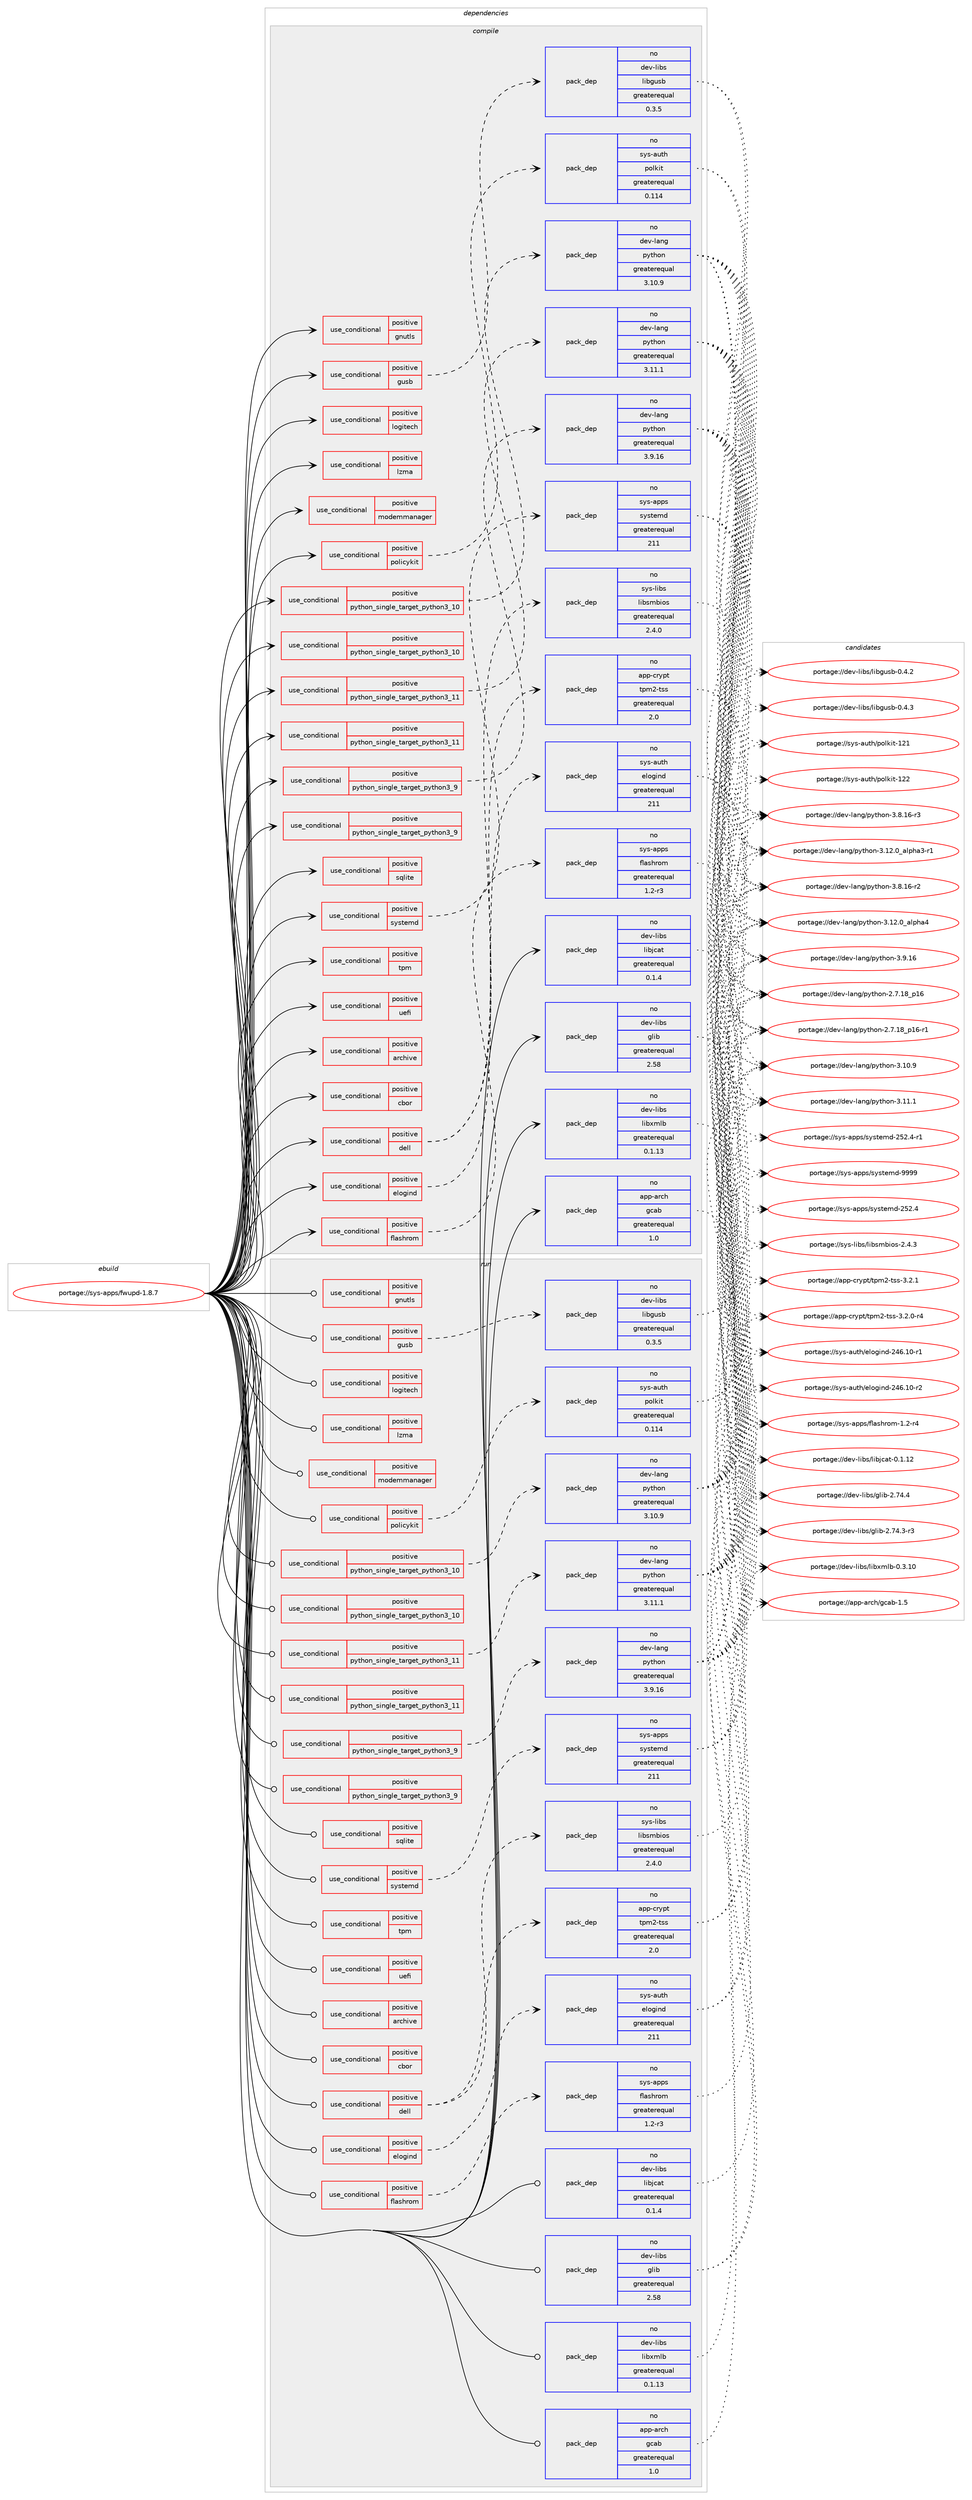 digraph prolog {

# *************
# Graph options
# *************

newrank=true;
concentrate=true;
compound=true;
graph [rankdir=LR,fontname=Helvetica,fontsize=10,ranksep=1.5];#, ranksep=2.5, nodesep=0.2];
edge  [arrowhead=vee];
node  [fontname=Helvetica,fontsize=10];

# **********
# The ebuild
# **********

subgraph cluster_leftcol {
color=gray;
rank=same;
label=<<i>ebuild</i>>;
id [label="portage://sys-apps/fwupd-1.8.7", color=red, width=4, href="../sys-apps/fwupd-1.8.7.svg"];
}

# ****************
# The dependencies
# ****************

subgraph cluster_midcol {
color=gray;
label=<<i>dependencies</i>>;
subgraph cluster_compile {
fillcolor="#eeeeee";
style=filled;
label=<<i>compile</i>>;
subgraph cond3813 {
dependency5757 [label=<<TABLE BORDER="0" CELLBORDER="1" CELLSPACING="0" CELLPADDING="4"><TR><TD ROWSPAN="3" CELLPADDING="10">use_conditional</TD></TR><TR><TD>positive</TD></TR><TR><TD>archive</TD></TR></TABLE>>, shape=none, color=red];
# *** BEGIN UNKNOWN DEPENDENCY TYPE (TODO) ***
# dependency5757 -> package_dependency(portage://sys-apps/fwupd-1.8.7,install,no,app-arch,libarchive,none,[,,],any_same_slot,[])
# *** END UNKNOWN DEPENDENCY TYPE (TODO) ***

}
id:e -> dependency5757:w [weight=20,style="solid",arrowhead="vee"];
subgraph cond3814 {
dependency5758 [label=<<TABLE BORDER="0" CELLBORDER="1" CELLSPACING="0" CELLPADDING="4"><TR><TD ROWSPAN="3" CELLPADDING="10">use_conditional</TD></TR><TR><TD>positive</TD></TR><TR><TD>cbor</TD></TR></TABLE>>, shape=none, color=red];
# *** BEGIN UNKNOWN DEPENDENCY TYPE (TODO) ***
# dependency5758 -> package_dependency(portage://sys-apps/fwupd-1.8.7,install,no,dev-libs,libcbor,none,[,,],any_same_slot,[])
# *** END UNKNOWN DEPENDENCY TYPE (TODO) ***

}
id:e -> dependency5758:w [weight=20,style="solid",arrowhead="vee"];
subgraph cond3815 {
dependency5759 [label=<<TABLE BORDER="0" CELLBORDER="1" CELLSPACING="0" CELLPADDING="4"><TR><TD ROWSPAN="3" CELLPADDING="10">use_conditional</TD></TR><TR><TD>positive</TD></TR><TR><TD>dell</TD></TR></TABLE>>, shape=none, color=red];
subgraph pack1876 {
dependency5760 [label=<<TABLE BORDER="0" CELLBORDER="1" CELLSPACING="0" CELLPADDING="4" WIDTH="220"><TR><TD ROWSPAN="6" CELLPADDING="30">pack_dep</TD></TR><TR><TD WIDTH="110">no</TD></TR><TR><TD>app-crypt</TD></TR><TR><TD>tpm2-tss</TD></TR><TR><TD>greaterequal</TD></TR><TR><TD>2.0</TD></TR></TABLE>>, shape=none, color=blue];
}
dependency5759:e -> dependency5760:w [weight=20,style="dashed",arrowhead="vee"];
subgraph pack1877 {
dependency5761 [label=<<TABLE BORDER="0" CELLBORDER="1" CELLSPACING="0" CELLPADDING="4" WIDTH="220"><TR><TD ROWSPAN="6" CELLPADDING="30">pack_dep</TD></TR><TR><TD WIDTH="110">no</TD></TR><TR><TD>sys-libs</TD></TR><TR><TD>libsmbios</TD></TR><TR><TD>greaterequal</TD></TR><TR><TD>2.4.0</TD></TR></TABLE>>, shape=none, color=blue];
}
dependency5759:e -> dependency5761:w [weight=20,style="dashed",arrowhead="vee"];
}
id:e -> dependency5759:w [weight=20,style="solid",arrowhead="vee"];
subgraph cond3816 {
dependency5762 [label=<<TABLE BORDER="0" CELLBORDER="1" CELLSPACING="0" CELLPADDING="4"><TR><TD ROWSPAN="3" CELLPADDING="10">use_conditional</TD></TR><TR><TD>positive</TD></TR><TR><TD>elogind</TD></TR></TABLE>>, shape=none, color=red];
subgraph pack1878 {
dependency5763 [label=<<TABLE BORDER="0" CELLBORDER="1" CELLSPACING="0" CELLPADDING="4" WIDTH="220"><TR><TD ROWSPAN="6" CELLPADDING="30">pack_dep</TD></TR><TR><TD WIDTH="110">no</TD></TR><TR><TD>sys-auth</TD></TR><TR><TD>elogind</TD></TR><TR><TD>greaterequal</TD></TR><TR><TD>211</TD></TR></TABLE>>, shape=none, color=blue];
}
dependency5762:e -> dependency5763:w [weight=20,style="dashed",arrowhead="vee"];
}
id:e -> dependency5762:w [weight=20,style="solid",arrowhead="vee"];
subgraph cond3817 {
dependency5764 [label=<<TABLE BORDER="0" CELLBORDER="1" CELLSPACING="0" CELLPADDING="4"><TR><TD ROWSPAN="3" CELLPADDING="10">use_conditional</TD></TR><TR><TD>positive</TD></TR><TR><TD>flashrom</TD></TR></TABLE>>, shape=none, color=red];
subgraph pack1879 {
dependency5765 [label=<<TABLE BORDER="0" CELLBORDER="1" CELLSPACING="0" CELLPADDING="4" WIDTH="220"><TR><TD ROWSPAN="6" CELLPADDING="30">pack_dep</TD></TR><TR><TD WIDTH="110">no</TD></TR><TR><TD>sys-apps</TD></TR><TR><TD>flashrom</TD></TR><TR><TD>greaterequal</TD></TR><TR><TD>1.2-r3</TD></TR></TABLE>>, shape=none, color=blue];
}
dependency5764:e -> dependency5765:w [weight=20,style="dashed",arrowhead="vee"];
}
id:e -> dependency5764:w [weight=20,style="solid",arrowhead="vee"];
subgraph cond3818 {
dependency5766 [label=<<TABLE BORDER="0" CELLBORDER="1" CELLSPACING="0" CELLPADDING="4"><TR><TD ROWSPAN="3" CELLPADDING="10">use_conditional</TD></TR><TR><TD>positive</TD></TR><TR><TD>gnutls</TD></TR></TABLE>>, shape=none, color=red];
# *** BEGIN UNKNOWN DEPENDENCY TYPE (TODO) ***
# dependency5766 -> package_dependency(portage://sys-apps/fwupd-1.8.7,install,no,net-libs,gnutls,none,[,,],[],[])
# *** END UNKNOWN DEPENDENCY TYPE (TODO) ***

}
id:e -> dependency5766:w [weight=20,style="solid",arrowhead="vee"];
subgraph cond3819 {
dependency5767 [label=<<TABLE BORDER="0" CELLBORDER="1" CELLSPACING="0" CELLPADDING="4"><TR><TD ROWSPAN="3" CELLPADDING="10">use_conditional</TD></TR><TR><TD>positive</TD></TR><TR><TD>gusb</TD></TR></TABLE>>, shape=none, color=red];
subgraph pack1880 {
dependency5768 [label=<<TABLE BORDER="0" CELLBORDER="1" CELLSPACING="0" CELLPADDING="4" WIDTH="220"><TR><TD ROWSPAN="6" CELLPADDING="30">pack_dep</TD></TR><TR><TD WIDTH="110">no</TD></TR><TR><TD>dev-libs</TD></TR><TR><TD>libgusb</TD></TR><TR><TD>greaterequal</TD></TR><TR><TD>0.3.5</TD></TR></TABLE>>, shape=none, color=blue];
}
dependency5767:e -> dependency5768:w [weight=20,style="dashed",arrowhead="vee"];
}
id:e -> dependency5767:w [weight=20,style="solid",arrowhead="vee"];
subgraph cond3820 {
dependency5769 [label=<<TABLE BORDER="0" CELLBORDER="1" CELLSPACING="0" CELLPADDING="4"><TR><TD ROWSPAN="3" CELLPADDING="10">use_conditional</TD></TR><TR><TD>positive</TD></TR><TR><TD>logitech</TD></TR></TABLE>>, shape=none, color=red];
# *** BEGIN UNKNOWN DEPENDENCY TYPE (TODO) ***
# dependency5769 -> package_dependency(portage://sys-apps/fwupd-1.8.7,install,no,dev-libs,protobuf-c,none,[,,],any_same_slot,[])
# *** END UNKNOWN DEPENDENCY TYPE (TODO) ***

}
id:e -> dependency5769:w [weight=20,style="solid",arrowhead="vee"];
subgraph cond3821 {
dependency5770 [label=<<TABLE BORDER="0" CELLBORDER="1" CELLSPACING="0" CELLPADDING="4"><TR><TD ROWSPAN="3" CELLPADDING="10">use_conditional</TD></TR><TR><TD>positive</TD></TR><TR><TD>lzma</TD></TR></TABLE>>, shape=none, color=red];
# *** BEGIN UNKNOWN DEPENDENCY TYPE (TODO) ***
# dependency5770 -> package_dependency(portage://sys-apps/fwupd-1.8.7,install,no,app-arch,xz-utils,none,[,,],[],[])
# *** END UNKNOWN DEPENDENCY TYPE (TODO) ***

}
id:e -> dependency5770:w [weight=20,style="solid",arrowhead="vee"];
subgraph cond3822 {
dependency5771 [label=<<TABLE BORDER="0" CELLBORDER="1" CELLSPACING="0" CELLPADDING="4"><TR><TD ROWSPAN="3" CELLPADDING="10">use_conditional</TD></TR><TR><TD>positive</TD></TR><TR><TD>modemmanager</TD></TR></TABLE>>, shape=none, color=red];
# *** BEGIN UNKNOWN DEPENDENCY TYPE (TODO) ***
# dependency5771 -> package_dependency(portage://sys-apps/fwupd-1.8.7,install,no,net-misc,modemmanager,none,[,,],[],[use(enable(qmi),none)])
# *** END UNKNOWN DEPENDENCY TYPE (TODO) ***

}
id:e -> dependency5771:w [weight=20,style="solid",arrowhead="vee"];
subgraph cond3823 {
dependency5772 [label=<<TABLE BORDER="0" CELLBORDER="1" CELLSPACING="0" CELLPADDING="4"><TR><TD ROWSPAN="3" CELLPADDING="10">use_conditional</TD></TR><TR><TD>positive</TD></TR><TR><TD>policykit</TD></TR></TABLE>>, shape=none, color=red];
subgraph pack1881 {
dependency5773 [label=<<TABLE BORDER="0" CELLBORDER="1" CELLSPACING="0" CELLPADDING="4" WIDTH="220"><TR><TD ROWSPAN="6" CELLPADDING="30">pack_dep</TD></TR><TR><TD WIDTH="110">no</TD></TR><TR><TD>sys-auth</TD></TR><TR><TD>polkit</TD></TR><TR><TD>greaterequal</TD></TR><TR><TD>0.114</TD></TR></TABLE>>, shape=none, color=blue];
}
dependency5772:e -> dependency5773:w [weight=20,style="dashed",arrowhead="vee"];
}
id:e -> dependency5772:w [weight=20,style="solid",arrowhead="vee"];
subgraph cond3824 {
dependency5774 [label=<<TABLE BORDER="0" CELLBORDER="1" CELLSPACING="0" CELLPADDING="4"><TR><TD ROWSPAN="3" CELLPADDING="10">use_conditional</TD></TR><TR><TD>positive</TD></TR><TR><TD>python_single_target_python3_10</TD></TR></TABLE>>, shape=none, color=red];
subgraph pack1882 {
dependency5775 [label=<<TABLE BORDER="0" CELLBORDER="1" CELLSPACING="0" CELLPADDING="4" WIDTH="220"><TR><TD ROWSPAN="6" CELLPADDING="30">pack_dep</TD></TR><TR><TD WIDTH="110">no</TD></TR><TR><TD>dev-lang</TD></TR><TR><TD>python</TD></TR><TR><TD>greaterequal</TD></TR><TR><TD>3.10.9</TD></TR></TABLE>>, shape=none, color=blue];
}
dependency5774:e -> dependency5775:w [weight=20,style="dashed",arrowhead="vee"];
}
id:e -> dependency5774:w [weight=20,style="solid",arrowhead="vee"];
subgraph cond3825 {
dependency5776 [label=<<TABLE BORDER="0" CELLBORDER="1" CELLSPACING="0" CELLPADDING="4"><TR><TD ROWSPAN="3" CELLPADDING="10">use_conditional</TD></TR><TR><TD>positive</TD></TR><TR><TD>python_single_target_python3_10</TD></TR></TABLE>>, shape=none, color=red];
# *** BEGIN UNKNOWN DEPENDENCY TYPE (TODO) ***
# dependency5776 -> package_dependency(portage://sys-apps/fwupd-1.8.7,install,no,dev-python,pygobject,none,[,,],[slot(3)],[use(enable(cairo),none),use(enable(python_targets_python3_10),negative)])
# *** END UNKNOWN DEPENDENCY TYPE (TODO) ***

}
id:e -> dependency5776:w [weight=20,style="solid",arrowhead="vee"];
subgraph cond3826 {
dependency5777 [label=<<TABLE BORDER="0" CELLBORDER="1" CELLSPACING="0" CELLPADDING="4"><TR><TD ROWSPAN="3" CELLPADDING="10">use_conditional</TD></TR><TR><TD>positive</TD></TR><TR><TD>python_single_target_python3_11</TD></TR></TABLE>>, shape=none, color=red];
subgraph pack1883 {
dependency5778 [label=<<TABLE BORDER="0" CELLBORDER="1" CELLSPACING="0" CELLPADDING="4" WIDTH="220"><TR><TD ROWSPAN="6" CELLPADDING="30">pack_dep</TD></TR><TR><TD WIDTH="110">no</TD></TR><TR><TD>dev-lang</TD></TR><TR><TD>python</TD></TR><TR><TD>greaterequal</TD></TR><TR><TD>3.11.1</TD></TR></TABLE>>, shape=none, color=blue];
}
dependency5777:e -> dependency5778:w [weight=20,style="dashed",arrowhead="vee"];
}
id:e -> dependency5777:w [weight=20,style="solid",arrowhead="vee"];
subgraph cond3827 {
dependency5779 [label=<<TABLE BORDER="0" CELLBORDER="1" CELLSPACING="0" CELLPADDING="4"><TR><TD ROWSPAN="3" CELLPADDING="10">use_conditional</TD></TR><TR><TD>positive</TD></TR><TR><TD>python_single_target_python3_11</TD></TR></TABLE>>, shape=none, color=red];
# *** BEGIN UNKNOWN DEPENDENCY TYPE (TODO) ***
# dependency5779 -> package_dependency(portage://sys-apps/fwupd-1.8.7,install,no,dev-python,pygobject,none,[,,],[slot(3)],[use(enable(cairo),none),use(enable(python_targets_python3_11),negative)])
# *** END UNKNOWN DEPENDENCY TYPE (TODO) ***

}
id:e -> dependency5779:w [weight=20,style="solid",arrowhead="vee"];
subgraph cond3828 {
dependency5780 [label=<<TABLE BORDER="0" CELLBORDER="1" CELLSPACING="0" CELLPADDING="4"><TR><TD ROWSPAN="3" CELLPADDING="10">use_conditional</TD></TR><TR><TD>positive</TD></TR><TR><TD>python_single_target_python3_9</TD></TR></TABLE>>, shape=none, color=red];
subgraph pack1884 {
dependency5781 [label=<<TABLE BORDER="0" CELLBORDER="1" CELLSPACING="0" CELLPADDING="4" WIDTH="220"><TR><TD ROWSPAN="6" CELLPADDING="30">pack_dep</TD></TR><TR><TD WIDTH="110">no</TD></TR><TR><TD>dev-lang</TD></TR><TR><TD>python</TD></TR><TR><TD>greaterequal</TD></TR><TR><TD>3.9.16</TD></TR></TABLE>>, shape=none, color=blue];
}
dependency5780:e -> dependency5781:w [weight=20,style="dashed",arrowhead="vee"];
}
id:e -> dependency5780:w [weight=20,style="solid",arrowhead="vee"];
subgraph cond3829 {
dependency5782 [label=<<TABLE BORDER="0" CELLBORDER="1" CELLSPACING="0" CELLPADDING="4"><TR><TD ROWSPAN="3" CELLPADDING="10">use_conditional</TD></TR><TR><TD>positive</TD></TR><TR><TD>python_single_target_python3_9</TD></TR></TABLE>>, shape=none, color=red];
# *** BEGIN UNKNOWN DEPENDENCY TYPE (TODO) ***
# dependency5782 -> package_dependency(portage://sys-apps/fwupd-1.8.7,install,no,dev-python,pygobject,none,[,,],[slot(3)],[use(enable(cairo),none),use(enable(python_targets_python3_9),negative)])
# *** END UNKNOWN DEPENDENCY TYPE (TODO) ***

}
id:e -> dependency5782:w [weight=20,style="solid",arrowhead="vee"];
subgraph cond3830 {
dependency5783 [label=<<TABLE BORDER="0" CELLBORDER="1" CELLSPACING="0" CELLPADDING="4"><TR><TD ROWSPAN="3" CELLPADDING="10">use_conditional</TD></TR><TR><TD>positive</TD></TR><TR><TD>sqlite</TD></TR></TABLE>>, shape=none, color=red];
# *** BEGIN UNKNOWN DEPENDENCY TYPE (TODO) ***
# dependency5783 -> package_dependency(portage://sys-apps/fwupd-1.8.7,install,no,dev-db,sqlite,none,[,,],[],[])
# *** END UNKNOWN DEPENDENCY TYPE (TODO) ***

}
id:e -> dependency5783:w [weight=20,style="solid",arrowhead="vee"];
subgraph cond3831 {
dependency5784 [label=<<TABLE BORDER="0" CELLBORDER="1" CELLSPACING="0" CELLPADDING="4"><TR><TD ROWSPAN="3" CELLPADDING="10">use_conditional</TD></TR><TR><TD>positive</TD></TR><TR><TD>systemd</TD></TR></TABLE>>, shape=none, color=red];
subgraph pack1885 {
dependency5785 [label=<<TABLE BORDER="0" CELLBORDER="1" CELLSPACING="0" CELLPADDING="4" WIDTH="220"><TR><TD ROWSPAN="6" CELLPADDING="30">pack_dep</TD></TR><TR><TD WIDTH="110">no</TD></TR><TR><TD>sys-apps</TD></TR><TR><TD>systemd</TD></TR><TR><TD>greaterequal</TD></TR><TR><TD>211</TD></TR></TABLE>>, shape=none, color=blue];
}
dependency5784:e -> dependency5785:w [weight=20,style="dashed",arrowhead="vee"];
}
id:e -> dependency5784:w [weight=20,style="solid",arrowhead="vee"];
subgraph cond3832 {
dependency5786 [label=<<TABLE BORDER="0" CELLBORDER="1" CELLSPACING="0" CELLPADDING="4"><TR><TD ROWSPAN="3" CELLPADDING="10">use_conditional</TD></TR><TR><TD>positive</TD></TR><TR><TD>tpm</TD></TR></TABLE>>, shape=none, color=red];
# *** BEGIN UNKNOWN DEPENDENCY TYPE (TODO) ***
# dependency5786 -> package_dependency(portage://sys-apps/fwupd-1.8.7,install,no,app-crypt,tpm2-tss,none,[,,],any_same_slot,[])
# *** END UNKNOWN DEPENDENCY TYPE (TODO) ***

}
id:e -> dependency5786:w [weight=20,style="solid",arrowhead="vee"];
subgraph cond3833 {
dependency5787 [label=<<TABLE BORDER="0" CELLBORDER="1" CELLSPACING="0" CELLPADDING="4"><TR><TD ROWSPAN="3" CELLPADDING="10">use_conditional</TD></TR><TR><TD>positive</TD></TR><TR><TD>uefi</TD></TR></TABLE>>, shape=none, color=red];
# *** BEGIN UNKNOWN DEPENDENCY TYPE (TODO) ***
# dependency5787 -> package_dependency(portage://sys-apps/fwupd-1.8.7,install,no,sys-apps,fwupd-efi,none,[,,],[],[])
# *** END UNKNOWN DEPENDENCY TYPE (TODO) ***

# *** BEGIN UNKNOWN DEPENDENCY TYPE (TODO) ***
# dependency5787 -> package_dependency(portage://sys-apps/fwupd-1.8.7,install,no,sys-boot,efibootmgr,none,[,,],[],[])
# *** END UNKNOWN DEPENDENCY TYPE (TODO) ***

# *** BEGIN UNKNOWN DEPENDENCY TYPE (TODO) ***
# dependency5787 -> package_dependency(portage://sys-apps/fwupd-1.8.7,install,no,sys-fs,udisks,none,[,,],[],[])
# *** END UNKNOWN DEPENDENCY TYPE (TODO) ***

# *** BEGIN UNKNOWN DEPENDENCY TYPE (TODO) ***
# dependency5787 -> package_dependency(portage://sys-apps/fwupd-1.8.7,install,no,sys-libs,efivar,none,[,,],[],[])
# *** END UNKNOWN DEPENDENCY TYPE (TODO) ***

}
id:e -> dependency5787:w [weight=20,style="solid",arrowhead="vee"];
subgraph pack1886 {
dependency5788 [label=<<TABLE BORDER="0" CELLBORDER="1" CELLSPACING="0" CELLPADDING="4" WIDTH="220"><TR><TD ROWSPAN="6" CELLPADDING="30">pack_dep</TD></TR><TR><TD WIDTH="110">no</TD></TR><TR><TD>app-arch</TD></TR><TR><TD>gcab</TD></TR><TR><TD>greaterequal</TD></TR><TR><TD>1.0</TD></TR></TABLE>>, shape=none, color=blue];
}
id:e -> dependency5788:w [weight=20,style="solid",arrowhead="vee"];
# *** BEGIN UNKNOWN DEPENDENCY TYPE (TODO) ***
# id -> package_dependency(portage://sys-apps/fwupd-1.8.7,install,no,app-arch,xz-utils,none,[,,],[],[])
# *** END UNKNOWN DEPENDENCY TYPE (TODO) ***

subgraph pack1887 {
dependency5789 [label=<<TABLE BORDER="0" CELLBORDER="1" CELLSPACING="0" CELLPADDING="4" WIDTH="220"><TR><TD ROWSPAN="6" CELLPADDING="30">pack_dep</TD></TR><TR><TD WIDTH="110">no</TD></TR><TR><TD>dev-libs</TD></TR><TR><TD>glib</TD></TR><TR><TD>greaterequal</TD></TR><TR><TD>2.58</TD></TR></TABLE>>, shape=none, color=blue];
}
id:e -> dependency5789:w [weight=20,style="solid",arrowhead="vee"];
# *** BEGIN UNKNOWN DEPENDENCY TYPE (TODO) ***
# id -> package_dependency(portage://sys-apps/fwupd-1.8.7,install,no,dev-libs,json-glib,none,[,,],[],[])
# *** END UNKNOWN DEPENDENCY TYPE (TODO) ***

# *** BEGIN UNKNOWN DEPENDENCY TYPE (TODO) ***
# id -> package_dependency(portage://sys-apps/fwupd-1.8.7,install,no,dev-libs,libgudev,none,[,,],any_same_slot,[])
# *** END UNKNOWN DEPENDENCY TYPE (TODO) ***

subgraph pack1888 {
dependency5790 [label=<<TABLE BORDER="0" CELLBORDER="1" CELLSPACING="0" CELLPADDING="4" WIDTH="220"><TR><TD ROWSPAN="6" CELLPADDING="30">pack_dep</TD></TR><TR><TD WIDTH="110">no</TD></TR><TR><TD>dev-libs</TD></TR><TR><TD>libjcat</TD></TR><TR><TD>greaterequal</TD></TR><TR><TD>0.1.4</TD></TR></TABLE>>, shape=none, color=blue];
}
id:e -> dependency5790:w [weight=20,style="solid",arrowhead="vee"];
subgraph pack1889 {
dependency5791 [label=<<TABLE BORDER="0" CELLBORDER="1" CELLSPACING="0" CELLPADDING="4" WIDTH="220"><TR><TD ROWSPAN="6" CELLPADDING="30">pack_dep</TD></TR><TR><TD WIDTH="110">no</TD></TR><TR><TD>dev-libs</TD></TR><TR><TD>libxmlb</TD></TR><TR><TD>greaterequal</TD></TR><TR><TD>0.1.13</TD></TR></TABLE>>, shape=none, color=blue];
}
id:e -> dependency5791:w [weight=20,style="solid",arrowhead="vee"];
# *** BEGIN UNKNOWN DEPENDENCY TYPE (TODO) ***
# id -> package_dependency(portage://sys-apps/fwupd-1.8.7,install,no,net-misc,curl,none,[,,],[],[])
# *** END UNKNOWN DEPENDENCY TYPE (TODO) ***

# *** BEGIN UNKNOWN DEPENDENCY TYPE (TODO) ***
# id -> package_dependency(portage://sys-apps/fwupd-1.8.7,install,no,x11-libs,pango,none,[,,],[],[use(enable(introspection),none)])
# *** END UNKNOWN DEPENDENCY TYPE (TODO) ***

}
subgraph cluster_compileandrun {
fillcolor="#eeeeee";
style=filled;
label=<<i>compile and run</i>>;
}
subgraph cluster_run {
fillcolor="#eeeeee";
style=filled;
label=<<i>run</i>>;
subgraph cond3834 {
dependency5792 [label=<<TABLE BORDER="0" CELLBORDER="1" CELLSPACING="0" CELLPADDING="4"><TR><TD ROWSPAN="3" CELLPADDING="10">use_conditional</TD></TR><TR><TD>positive</TD></TR><TR><TD>archive</TD></TR></TABLE>>, shape=none, color=red];
# *** BEGIN UNKNOWN DEPENDENCY TYPE (TODO) ***
# dependency5792 -> package_dependency(portage://sys-apps/fwupd-1.8.7,run,no,app-arch,libarchive,none,[,,],any_same_slot,[])
# *** END UNKNOWN DEPENDENCY TYPE (TODO) ***

}
id:e -> dependency5792:w [weight=20,style="solid",arrowhead="odot"];
subgraph cond3835 {
dependency5793 [label=<<TABLE BORDER="0" CELLBORDER="1" CELLSPACING="0" CELLPADDING="4"><TR><TD ROWSPAN="3" CELLPADDING="10">use_conditional</TD></TR><TR><TD>positive</TD></TR><TR><TD>cbor</TD></TR></TABLE>>, shape=none, color=red];
# *** BEGIN UNKNOWN DEPENDENCY TYPE (TODO) ***
# dependency5793 -> package_dependency(portage://sys-apps/fwupd-1.8.7,run,no,dev-libs,libcbor,none,[,,],any_same_slot,[])
# *** END UNKNOWN DEPENDENCY TYPE (TODO) ***

}
id:e -> dependency5793:w [weight=20,style="solid",arrowhead="odot"];
subgraph cond3836 {
dependency5794 [label=<<TABLE BORDER="0" CELLBORDER="1" CELLSPACING="0" CELLPADDING="4"><TR><TD ROWSPAN="3" CELLPADDING="10">use_conditional</TD></TR><TR><TD>positive</TD></TR><TR><TD>dell</TD></TR></TABLE>>, shape=none, color=red];
subgraph pack1890 {
dependency5795 [label=<<TABLE BORDER="0" CELLBORDER="1" CELLSPACING="0" CELLPADDING="4" WIDTH="220"><TR><TD ROWSPAN="6" CELLPADDING="30">pack_dep</TD></TR><TR><TD WIDTH="110">no</TD></TR><TR><TD>app-crypt</TD></TR><TR><TD>tpm2-tss</TD></TR><TR><TD>greaterequal</TD></TR><TR><TD>2.0</TD></TR></TABLE>>, shape=none, color=blue];
}
dependency5794:e -> dependency5795:w [weight=20,style="dashed",arrowhead="vee"];
subgraph pack1891 {
dependency5796 [label=<<TABLE BORDER="0" CELLBORDER="1" CELLSPACING="0" CELLPADDING="4" WIDTH="220"><TR><TD ROWSPAN="6" CELLPADDING="30">pack_dep</TD></TR><TR><TD WIDTH="110">no</TD></TR><TR><TD>sys-libs</TD></TR><TR><TD>libsmbios</TD></TR><TR><TD>greaterequal</TD></TR><TR><TD>2.4.0</TD></TR></TABLE>>, shape=none, color=blue];
}
dependency5794:e -> dependency5796:w [weight=20,style="dashed",arrowhead="vee"];
}
id:e -> dependency5794:w [weight=20,style="solid",arrowhead="odot"];
subgraph cond3837 {
dependency5797 [label=<<TABLE BORDER="0" CELLBORDER="1" CELLSPACING="0" CELLPADDING="4"><TR><TD ROWSPAN="3" CELLPADDING="10">use_conditional</TD></TR><TR><TD>positive</TD></TR><TR><TD>elogind</TD></TR></TABLE>>, shape=none, color=red];
subgraph pack1892 {
dependency5798 [label=<<TABLE BORDER="0" CELLBORDER="1" CELLSPACING="0" CELLPADDING="4" WIDTH="220"><TR><TD ROWSPAN="6" CELLPADDING="30">pack_dep</TD></TR><TR><TD WIDTH="110">no</TD></TR><TR><TD>sys-auth</TD></TR><TR><TD>elogind</TD></TR><TR><TD>greaterequal</TD></TR><TR><TD>211</TD></TR></TABLE>>, shape=none, color=blue];
}
dependency5797:e -> dependency5798:w [weight=20,style="dashed",arrowhead="vee"];
}
id:e -> dependency5797:w [weight=20,style="solid",arrowhead="odot"];
subgraph cond3838 {
dependency5799 [label=<<TABLE BORDER="0" CELLBORDER="1" CELLSPACING="0" CELLPADDING="4"><TR><TD ROWSPAN="3" CELLPADDING="10">use_conditional</TD></TR><TR><TD>positive</TD></TR><TR><TD>flashrom</TD></TR></TABLE>>, shape=none, color=red];
subgraph pack1893 {
dependency5800 [label=<<TABLE BORDER="0" CELLBORDER="1" CELLSPACING="0" CELLPADDING="4" WIDTH="220"><TR><TD ROWSPAN="6" CELLPADDING="30">pack_dep</TD></TR><TR><TD WIDTH="110">no</TD></TR><TR><TD>sys-apps</TD></TR><TR><TD>flashrom</TD></TR><TR><TD>greaterequal</TD></TR><TR><TD>1.2-r3</TD></TR></TABLE>>, shape=none, color=blue];
}
dependency5799:e -> dependency5800:w [weight=20,style="dashed",arrowhead="vee"];
}
id:e -> dependency5799:w [weight=20,style="solid",arrowhead="odot"];
subgraph cond3839 {
dependency5801 [label=<<TABLE BORDER="0" CELLBORDER="1" CELLSPACING="0" CELLPADDING="4"><TR><TD ROWSPAN="3" CELLPADDING="10">use_conditional</TD></TR><TR><TD>positive</TD></TR><TR><TD>gnutls</TD></TR></TABLE>>, shape=none, color=red];
# *** BEGIN UNKNOWN DEPENDENCY TYPE (TODO) ***
# dependency5801 -> package_dependency(portage://sys-apps/fwupd-1.8.7,run,no,net-libs,gnutls,none,[,,],[],[])
# *** END UNKNOWN DEPENDENCY TYPE (TODO) ***

}
id:e -> dependency5801:w [weight=20,style="solid",arrowhead="odot"];
subgraph cond3840 {
dependency5802 [label=<<TABLE BORDER="0" CELLBORDER="1" CELLSPACING="0" CELLPADDING="4"><TR><TD ROWSPAN="3" CELLPADDING="10">use_conditional</TD></TR><TR><TD>positive</TD></TR><TR><TD>gusb</TD></TR></TABLE>>, shape=none, color=red];
subgraph pack1894 {
dependency5803 [label=<<TABLE BORDER="0" CELLBORDER="1" CELLSPACING="0" CELLPADDING="4" WIDTH="220"><TR><TD ROWSPAN="6" CELLPADDING="30">pack_dep</TD></TR><TR><TD WIDTH="110">no</TD></TR><TR><TD>dev-libs</TD></TR><TR><TD>libgusb</TD></TR><TR><TD>greaterequal</TD></TR><TR><TD>0.3.5</TD></TR></TABLE>>, shape=none, color=blue];
}
dependency5802:e -> dependency5803:w [weight=20,style="dashed",arrowhead="vee"];
}
id:e -> dependency5802:w [weight=20,style="solid",arrowhead="odot"];
subgraph cond3841 {
dependency5804 [label=<<TABLE BORDER="0" CELLBORDER="1" CELLSPACING="0" CELLPADDING="4"><TR><TD ROWSPAN="3" CELLPADDING="10">use_conditional</TD></TR><TR><TD>positive</TD></TR><TR><TD>logitech</TD></TR></TABLE>>, shape=none, color=red];
# *** BEGIN UNKNOWN DEPENDENCY TYPE (TODO) ***
# dependency5804 -> package_dependency(portage://sys-apps/fwupd-1.8.7,run,no,dev-libs,protobuf-c,none,[,,],any_same_slot,[])
# *** END UNKNOWN DEPENDENCY TYPE (TODO) ***

}
id:e -> dependency5804:w [weight=20,style="solid",arrowhead="odot"];
subgraph cond3842 {
dependency5805 [label=<<TABLE BORDER="0" CELLBORDER="1" CELLSPACING="0" CELLPADDING="4"><TR><TD ROWSPAN="3" CELLPADDING="10">use_conditional</TD></TR><TR><TD>positive</TD></TR><TR><TD>lzma</TD></TR></TABLE>>, shape=none, color=red];
# *** BEGIN UNKNOWN DEPENDENCY TYPE (TODO) ***
# dependency5805 -> package_dependency(portage://sys-apps/fwupd-1.8.7,run,no,app-arch,xz-utils,none,[,,],[],[])
# *** END UNKNOWN DEPENDENCY TYPE (TODO) ***

}
id:e -> dependency5805:w [weight=20,style="solid",arrowhead="odot"];
subgraph cond3843 {
dependency5806 [label=<<TABLE BORDER="0" CELLBORDER="1" CELLSPACING="0" CELLPADDING="4"><TR><TD ROWSPAN="3" CELLPADDING="10">use_conditional</TD></TR><TR><TD>positive</TD></TR><TR><TD>modemmanager</TD></TR></TABLE>>, shape=none, color=red];
# *** BEGIN UNKNOWN DEPENDENCY TYPE (TODO) ***
# dependency5806 -> package_dependency(portage://sys-apps/fwupd-1.8.7,run,no,net-misc,modemmanager,none,[,,],[],[use(enable(qmi),none)])
# *** END UNKNOWN DEPENDENCY TYPE (TODO) ***

}
id:e -> dependency5806:w [weight=20,style="solid",arrowhead="odot"];
subgraph cond3844 {
dependency5807 [label=<<TABLE BORDER="0" CELLBORDER="1" CELLSPACING="0" CELLPADDING="4"><TR><TD ROWSPAN="3" CELLPADDING="10">use_conditional</TD></TR><TR><TD>positive</TD></TR><TR><TD>policykit</TD></TR></TABLE>>, shape=none, color=red];
subgraph pack1895 {
dependency5808 [label=<<TABLE BORDER="0" CELLBORDER="1" CELLSPACING="0" CELLPADDING="4" WIDTH="220"><TR><TD ROWSPAN="6" CELLPADDING="30">pack_dep</TD></TR><TR><TD WIDTH="110">no</TD></TR><TR><TD>sys-auth</TD></TR><TR><TD>polkit</TD></TR><TR><TD>greaterequal</TD></TR><TR><TD>0.114</TD></TR></TABLE>>, shape=none, color=blue];
}
dependency5807:e -> dependency5808:w [weight=20,style="dashed",arrowhead="vee"];
}
id:e -> dependency5807:w [weight=20,style="solid",arrowhead="odot"];
subgraph cond3845 {
dependency5809 [label=<<TABLE BORDER="0" CELLBORDER="1" CELLSPACING="0" CELLPADDING="4"><TR><TD ROWSPAN="3" CELLPADDING="10">use_conditional</TD></TR><TR><TD>positive</TD></TR><TR><TD>python_single_target_python3_10</TD></TR></TABLE>>, shape=none, color=red];
subgraph pack1896 {
dependency5810 [label=<<TABLE BORDER="0" CELLBORDER="1" CELLSPACING="0" CELLPADDING="4" WIDTH="220"><TR><TD ROWSPAN="6" CELLPADDING="30">pack_dep</TD></TR><TR><TD WIDTH="110">no</TD></TR><TR><TD>dev-lang</TD></TR><TR><TD>python</TD></TR><TR><TD>greaterequal</TD></TR><TR><TD>3.10.9</TD></TR></TABLE>>, shape=none, color=blue];
}
dependency5809:e -> dependency5810:w [weight=20,style="dashed",arrowhead="vee"];
}
id:e -> dependency5809:w [weight=20,style="solid",arrowhead="odot"];
subgraph cond3846 {
dependency5811 [label=<<TABLE BORDER="0" CELLBORDER="1" CELLSPACING="0" CELLPADDING="4"><TR><TD ROWSPAN="3" CELLPADDING="10">use_conditional</TD></TR><TR><TD>positive</TD></TR><TR><TD>python_single_target_python3_10</TD></TR></TABLE>>, shape=none, color=red];
# *** BEGIN UNKNOWN DEPENDENCY TYPE (TODO) ***
# dependency5811 -> package_dependency(portage://sys-apps/fwupd-1.8.7,run,no,dev-python,pygobject,none,[,,],[slot(3)],[use(enable(cairo),none),use(enable(python_targets_python3_10),negative)])
# *** END UNKNOWN DEPENDENCY TYPE (TODO) ***

}
id:e -> dependency5811:w [weight=20,style="solid",arrowhead="odot"];
subgraph cond3847 {
dependency5812 [label=<<TABLE BORDER="0" CELLBORDER="1" CELLSPACING="0" CELLPADDING="4"><TR><TD ROWSPAN="3" CELLPADDING="10">use_conditional</TD></TR><TR><TD>positive</TD></TR><TR><TD>python_single_target_python3_11</TD></TR></TABLE>>, shape=none, color=red];
subgraph pack1897 {
dependency5813 [label=<<TABLE BORDER="0" CELLBORDER="1" CELLSPACING="0" CELLPADDING="4" WIDTH="220"><TR><TD ROWSPAN="6" CELLPADDING="30">pack_dep</TD></TR><TR><TD WIDTH="110">no</TD></TR><TR><TD>dev-lang</TD></TR><TR><TD>python</TD></TR><TR><TD>greaterequal</TD></TR><TR><TD>3.11.1</TD></TR></TABLE>>, shape=none, color=blue];
}
dependency5812:e -> dependency5813:w [weight=20,style="dashed",arrowhead="vee"];
}
id:e -> dependency5812:w [weight=20,style="solid",arrowhead="odot"];
subgraph cond3848 {
dependency5814 [label=<<TABLE BORDER="0" CELLBORDER="1" CELLSPACING="0" CELLPADDING="4"><TR><TD ROWSPAN="3" CELLPADDING="10">use_conditional</TD></TR><TR><TD>positive</TD></TR><TR><TD>python_single_target_python3_11</TD></TR></TABLE>>, shape=none, color=red];
# *** BEGIN UNKNOWN DEPENDENCY TYPE (TODO) ***
# dependency5814 -> package_dependency(portage://sys-apps/fwupd-1.8.7,run,no,dev-python,pygobject,none,[,,],[slot(3)],[use(enable(cairo),none),use(enable(python_targets_python3_11),negative)])
# *** END UNKNOWN DEPENDENCY TYPE (TODO) ***

}
id:e -> dependency5814:w [weight=20,style="solid",arrowhead="odot"];
subgraph cond3849 {
dependency5815 [label=<<TABLE BORDER="0" CELLBORDER="1" CELLSPACING="0" CELLPADDING="4"><TR><TD ROWSPAN="3" CELLPADDING="10">use_conditional</TD></TR><TR><TD>positive</TD></TR><TR><TD>python_single_target_python3_9</TD></TR></TABLE>>, shape=none, color=red];
subgraph pack1898 {
dependency5816 [label=<<TABLE BORDER="0" CELLBORDER="1" CELLSPACING="0" CELLPADDING="4" WIDTH="220"><TR><TD ROWSPAN="6" CELLPADDING="30">pack_dep</TD></TR><TR><TD WIDTH="110">no</TD></TR><TR><TD>dev-lang</TD></TR><TR><TD>python</TD></TR><TR><TD>greaterequal</TD></TR><TR><TD>3.9.16</TD></TR></TABLE>>, shape=none, color=blue];
}
dependency5815:e -> dependency5816:w [weight=20,style="dashed",arrowhead="vee"];
}
id:e -> dependency5815:w [weight=20,style="solid",arrowhead="odot"];
subgraph cond3850 {
dependency5817 [label=<<TABLE BORDER="0" CELLBORDER="1" CELLSPACING="0" CELLPADDING="4"><TR><TD ROWSPAN="3" CELLPADDING="10">use_conditional</TD></TR><TR><TD>positive</TD></TR><TR><TD>python_single_target_python3_9</TD></TR></TABLE>>, shape=none, color=red];
# *** BEGIN UNKNOWN DEPENDENCY TYPE (TODO) ***
# dependency5817 -> package_dependency(portage://sys-apps/fwupd-1.8.7,run,no,dev-python,pygobject,none,[,,],[slot(3)],[use(enable(cairo),none),use(enable(python_targets_python3_9),negative)])
# *** END UNKNOWN DEPENDENCY TYPE (TODO) ***

}
id:e -> dependency5817:w [weight=20,style="solid",arrowhead="odot"];
subgraph cond3851 {
dependency5818 [label=<<TABLE BORDER="0" CELLBORDER="1" CELLSPACING="0" CELLPADDING="4"><TR><TD ROWSPAN="3" CELLPADDING="10">use_conditional</TD></TR><TR><TD>positive</TD></TR><TR><TD>sqlite</TD></TR></TABLE>>, shape=none, color=red];
# *** BEGIN UNKNOWN DEPENDENCY TYPE (TODO) ***
# dependency5818 -> package_dependency(portage://sys-apps/fwupd-1.8.7,run,no,dev-db,sqlite,none,[,,],[],[])
# *** END UNKNOWN DEPENDENCY TYPE (TODO) ***

}
id:e -> dependency5818:w [weight=20,style="solid",arrowhead="odot"];
subgraph cond3852 {
dependency5819 [label=<<TABLE BORDER="0" CELLBORDER="1" CELLSPACING="0" CELLPADDING="4"><TR><TD ROWSPAN="3" CELLPADDING="10">use_conditional</TD></TR><TR><TD>positive</TD></TR><TR><TD>systemd</TD></TR></TABLE>>, shape=none, color=red];
subgraph pack1899 {
dependency5820 [label=<<TABLE BORDER="0" CELLBORDER="1" CELLSPACING="0" CELLPADDING="4" WIDTH="220"><TR><TD ROWSPAN="6" CELLPADDING="30">pack_dep</TD></TR><TR><TD WIDTH="110">no</TD></TR><TR><TD>sys-apps</TD></TR><TR><TD>systemd</TD></TR><TR><TD>greaterequal</TD></TR><TR><TD>211</TD></TR></TABLE>>, shape=none, color=blue];
}
dependency5819:e -> dependency5820:w [weight=20,style="dashed",arrowhead="vee"];
}
id:e -> dependency5819:w [weight=20,style="solid",arrowhead="odot"];
subgraph cond3853 {
dependency5821 [label=<<TABLE BORDER="0" CELLBORDER="1" CELLSPACING="0" CELLPADDING="4"><TR><TD ROWSPAN="3" CELLPADDING="10">use_conditional</TD></TR><TR><TD>positive</TD></TR><TR><TD>tpm</TD></TR></TABLE>>, shape=none, color=red];
# *** BEGIN UNKNOWN DEPENDENCY TYPE (TODO) ***
# dependency5821 -> package_dependency(portage://sys-apps/fwupd-1.8.7,run,no,app-crypt,tpm2-tss,none,[,,],any_same_slot,[])
# *** END UNKNOWN DEPENDENCY TYPE (TODO) ***

}
id:e -> dependency5821:w [weight=20,style="solid",arrowhead="odot"];
subgraph cond3854 {
dependency5822 [label=<<TABLE BORDER="0" CELLBORDER="1" CELLSPACING="0" CELLPADDING="4"><TR><TD ROWSPAN="3" CELLPADDING="10">use_conditional</TD></TR><TR><TD>positive</TD></TR><TR><TD>uefi</TD></TR></TABLE>>, shape=none, color=red];
# *** BEGIN UNKNOWN DEPENDENCY TYPE (TODO) ***
# dependency5822 -> package_dependency(portage://sys-apps/fwupd-1.8.7,run,no,sys-apps,fwupd-efi,none,[,,],[],[])
# *** END UNKNOWN DEPENDENCY TYPE (TODO) ***

# *** BEGIN UNKNOWN DEPENDENCY TYPE (TODO) ***
# dependency5822 -> package_dependency(portage://sys-apps/fwupd-1.8.7,run,no,sys-boot,efibootmgr,none,[,,],[],[])
# *** END UNKNOWN DEPENDENCY TYPE (TODO) ***

# *** BEGIN UNKNOWN DEPENDENCY TYPE (TODO) ***
# dependency5822 -> package_dependency(portage://sys-apps/fwupd-1.8.7,run,no,sys-fs,udisks,none,[,,],[],[])
# *** END UNKNOWN DEPENDENCY TYPE (TODO) ***

# *** BEGIN UNKNOWN DEPENDENCY TYPE (TODO) ***
# dependency5822 -> package_dependency(portage://sys-apps/fwupd-1.8.7,run,no,sys-libs,efivar,none,[,,],[],[])
# *** END UNKNOWN DEPENDENCY TYPE (TODO) ***

}
id:e -> dependency5822:w [weight=20,style="solid",arrowhead="odot"];
subgraph pack1900 {
dependency5823 [label=<<TABLE BORDER="0" CELLBORDER="1" CELLSPACING="0" CELLPADDING="4" WIDTH="220"><TR><TD ROWSPAN="6" CELLPADDING="30">pack_dep</TD></TR><TR><TD WIDTH="110">no</TD></TR><TR><TD>app-arch</TD></TR><TR><TD>gcab</TD></TR><TR><TD>greaterequal</TD></TR><TR><TD>1.0</TD></TR></TABLE>>, shape=none, color=blue];
}
id:e -> dependency5823:w [weight=20,style="solid",arrowhead="odot"];
# *** BEGIN UNKNOWN DEPENDENCY TYPE (TODO) ***
# id -> package_dependency(portage://sys-apps/fwupd-1.8.7,run,no,app-arch,xz-utils,none,[,,],[],[])
# *** END UNKNOWN DEPENDENCY TYPE (TODO) ***

subgraph pack1901 {
dependency5824 [label=<<TABLE BORDER="0" CELLBORDER="1" CELLSPACING="0" CELLPADDING="4" WIDTH="220"><TR><TD ROWSPAN="6" CELLPADDING="30">pack_dep</TD></TR><TR><TD WIDTH="110">no</TD></TR><TR><TD>dev-libs</TD></TR><TR><TD>glib</TD></TR><TR><TD>greaterequal</TD></TR><TR><TD>2.58</TD></TR></TABLE>>, shape=none, color=blue];
}
id:e -> dependency5824:w [weight=20,style="solid",arrowhead="odot"];
# *** BEGIN UNKNOWN DEPENDENCY TYPE (TODO) ***
# id -> package_dependency(portage://sys-apps/fwupd-1.8.7,run,no,dev-libs,json-glib,none,[,,],[],[])
# *** END UNKNOWN DEPENDENCY TYPE (TODO) ***

# *** BEGIN UNKNOWN DEPENDENCY TYPE (TODO) ***
# id -> package_dependency(portage://sys-apps/fwupd-1.8.7,run,no,dev-libs,libgudev,none,[,,],any_same_slot,[])
# *** END UNKNOWN DEPENDENCY TYPE (TODO) ***

subgraph pack1902 {
dependency5825 [label=<<TABLE BORDER="0" CELLBORDER="1" CELLSPACING="0" CELLPADDING="4" WIDTH="220"><TR><TD ROWSPAN="6" CELLPADDING="30">pack_dep</TD></TR><TR><TD WIDTH="110">no</TD></TR><TR><TD>dev-libs</TD></TR><TR><TD>libjcat</TD></TR><TR><TD>greaterequal</TD></TR><TR><TD>0.1.4</TD></TR></TABLE>>, shape=none, color=blue];
}
id:e -> dependency5825:w [weight=20,style="solid",arrowhead="odot"];
subgraph pack1903 {
dependency5826 [label=<<TABLE BORDER="0" CELLBORDER="1" CELLSPACING="0" CELLPADDING="4" WIDTH="220"><TR><TD ROWSPAN="6" CELLPADDING="30">pack_dep</TD></TR><TR><TD WIDTH="110">no</TD></TR><TR><TD>dev-libs</TD></TR><TR><TD>libxmlb</TD></TR><TR><TD>greaterequal</TD></TR><TR><TD>0.1.13</TD></TR></TABLE>>, shape=none, color=blue];
}
id:e -> dependency5826:w [weight=20,style="solid",arrowhead="odot"];
# *** BEGIN UNKNOWN DEPENDENCY TYPE (TODO) ***
# id -> package_dependency(portage://sys-apps/fwupd-1.8.7,run,no,net-misc,curl,none,[,,],[],[])
# *** END UNKNOWN DEPENDENCY TYPE (TODO) ***

# *** BEGIN UNKNOWN DEPENDENCY TYPE (TODO) ***
# id -> package_dependency(portage://sys-apps/fwupd-1.8.7,run,no,sys-apps,dbus,none,[,,],[],[])
# *** END UNKNOWN DEPENDENCY TYPE (TODO) ***

}
}

# **************
# The candidates
# **************

subgraph cluster_choices {
rank=same;
color=gray;
label=<<i>candidates</i>>;

subgraph choice1876 {
color=black;
nodesep=1;
choice9711211245991141211121164711611210950451161151154551465046484511452 [label="portage://app-crypt/tpm2-tss-3.2.0-r4", color=red, width=4,href="../app-crypt/tpm2-tss-3.2.0-r4.svg"];
choice971121124599114121112116471161121095045116115115455146504649 [label="portage://app-crypt/tpm2-tss-3.2.1", color=red, width=4,href="../app-crypt/tpm2-tss-3.2.1.svg"];
dependency5760:e -> choice9711211245991141211121164711611210950451161151154551465046484511452:w [style=dotted,weight="100"];
dependency5760:e -> choice971121124599114121112116471161121095045116115115455146504649:w [style=dotted,weight="100"];
}
subgraph choice1877 {
color=black;
nodesep=1;
choice1151211154510810598115471081059811510998105111115455046524651 [label="portage://sys-libs/libsmbios-2.4.3", color=red, width=4,href="../sys-libs/libsmbios-2.4.3.svg"];
dependency5761:e -> choice1151211154510810598115471081059811510998105111115455046524651:w [style=dotted,weight="100"];
}
subgraph choice1878 {
color=black;
nodesep=1;
choice115121115459711711610447101108111103105110100455052544649484511449 [label="portage://sys-auth/elogind-246.10-r1", color=red, width=4,href="../sys-auth/elogind-246.10-r1.svg"];
choice115121115459711711610447101108111103105110100455052544649484511450 [label="portage://sys-auth/elogind-246.10-r2", color=red, width=4,href="../sys-auth/elogind-246.10-r2.svg"];
dependency5763:e -> choice115121115459711711610447101108111103105110100455052544649484511449:w [style=dotted,weight="100"];
dependency5763:e -> choice115121115459711711610447101108111103105110100455052544649484511450:w [style=dotted,weight="100"];
}
subgraph choice1879 {
color=black;
nodesep=1;
choice11512111545971121121154710210897115104114111109454946504511452 [label="portage://sys-apps/flashrom-1.2-r4", color=red, width=4,href="../sys-apps/flashrom-1.2-r4.svg"];
dependency5765:e -> choice11512111545971121121154710210897115104114111109454946504511452:w [style=dotted,weight="100"];
}
subgraph choice1880 {
color=black;
nodesep=1;
choice1001011184510810598115471081059810311711598454846524650 [label="portage://dev-libs/libgusb-0.4.2", color=red, width=4,href="../dev-libs/libgusb-0.4.2.svg"];
choice1001011184510810598115471081059810311711598454846524651 [label="portage://dev-libs/libgusb-0.4.3", color=red, width=4,href="../dev-libs/libgusb-0.4.3.svg"];
dependency5768:e -> choice1001011184510810598115471081059810311711598454846524650:w [style=dotted,weight="100"];
dependency5768:e -> choice1001011184510810598115471081059810311711598454846524651:w [style=dotted,weight="100"];
}
subgraph choice1881 {
color=black;
nodesep=1;
choice11512111545971171161044711211110810710511645495049 [label="portage://sys-auth/polkit-121", color=red, width=4,href="../sys-auth/polkit-121.svg"];
choice11512111545971171161044711211110810710511645495050 [label="portage://sys-auth/polkit-122", color=red, width=4,href="../sys-auth/polkit-122.svg"];
dependency5773:e -> choice11512111545971171161044711211110810710511645495049:w [style=dotted,weight="100"];
dependency5773:e -> choice11512111545971171161044711211110810710511645495050:w [style=dotted,weight="100"];
}
subgraph choice1882 {
color=black;
nodesep=1;
choice10010111845108971101034711212111610411111045504655464956951124954 [label="portage://dev-lang/python-2.7.18_p16", color=red, width=4,href="../dev-lang/python-2.7.18_p16.svg"];
choice100101118451089711010347112121116104111110455046554649569511249544511449 [label="portage://dev-lang/python-2.7.18_p16-r1", color=red, width=4,href="../dev-lang/python-2.7.18_p16-r1.svg"];
choice10010111845108971101034711212111610411111045514649484657 [label="portage://dev-lang/python-3.10.9", color=red, width=4,href="../dev-lang/python-3.10.9.svg"];
choice10010111845108971101034711212111610411111045514649494649 [label="portage://dev-lang/python-3.11.1", color=red, width=4,href="../dev-lang/python-3.11.1.svg"];
choice10010111845108971101034711212111610411111045514649504648959710811210497514511449 [label="portage://dev-lang/python-3.12.0_alpha3-r1", color=red, width=4,href="../dev-lang/python-3.12.0_alpha3-r1.svg"];
choice1001011184510897110103471121211161041111104551464950464895971081121049752 [label="portage://dev-lang/python-3.12.0_alpha4", color=red, width=4,href="../dev-lang/python-3.12.0_alpha4.svg"];
choice100101118451089711010347112121116104111110455146564649544511450 [label="portage://dev-lang/python-3.8.16-r2", color=red, width=4,href="../dev-lang/python-3.8.16-r2.svg"];
choice100101118451089711010347112121116104111110455146564649544511451 [label="portage://dev-lang/python-3.8.16-r3", color=red, width=4,href="../dev-lang/python-3.8.16-r3.svg"];
choice10010111845108971101034711212111610411111045514657464954 [label="portage://dev-lang/python-3.9.16", color=red, width=4,href="../dev-lang/python-3.9.16.svg"];
dependency5775:e -> choice10010111845108971101034711212111610411111045504655464956951124954:w [style=dotted,weight="100"];
dependency5775:e -> choice100101118451089711010347112121116104111110455046554649569511249544511449:w [style=dotted,weight="100"];
dependency5775:e -> choice10010111845108971101034711212111610411111045514649484657:w [style=dotted,weight="100"];
dependency5775:e -> choice10010111845108971101034711212111610411111045514649494649:w [style=dotted,weight="100"];
dependency5775:e -> choice10010111845108971101034711212111610411111045514649504648959710811210497514511449:w [style=dotted,weight="100"];
dependency5775:e -> choice1001011184510897110103471121211161041111104551464950464895971081121049752:w [style=dotted,weight="100"];
dependency5775:e -> choice100101118451089711010347112121116104111110455146564649544511450:w [style=dotted,weight="100"];
dependency5775:e -> choice100101118451089711010347112121116104111110455146564649544511451:w [style=dotted,weight="100"];
dependency5775:e -> choice10010111845108971101034711212111610411111045514657464954:w [style=dotted,weight="100"];
}
subgraph choice1883 {
color=black;
nodesep=1;
choice10010111845108971101034711212111610411111045504655464956951124954 [label="portage://dev-lang/python-2.7.18_p16", color=red, width=4,href="../dev-lang/python-2.7.18_p16.svg"];
choice100101118451089711010347112121116104111110455046554649569511249544511449 [label="portage://dev-lang/python-2.7.18_p16-r1", color=red, width=4,href="../dev-lang/python-2.7.18_p16-r1.svg"];
choice10010111845108971101034711212111610411111045514649484657 [label="portage://dev-lang/python-3.10.9", color=red, width=4,href="../dev-lang/python-3.10.9.svg"];
choice10010111845108971101034711212111610411111045514649494649 [label="portage://dev-lang/python-3.11.1", color=red, width=4,href="../dev-lang/python-3.11.1.svg"];
choice10010111845108971101034711212111610411111045514649504648959710811210497514511449 [label="portage://dev-lang/python-3.12.0_alpha3-r1", color=red, width=4,href="../dev-lang/python-3.12.0_alpha3-r1.svg"];
choice1001011184510897110103471121211161041111104551464950464895971081121049752 [label="portage://dev-lang/python-3.12.0_alpha4", color=red, width=4,href="../dev-lang/python-3.12.0_alpha4.svg"];
choice100101118451089711010347112121116104111110455146564649544511450 [label="portage://dev-lang/python-3.8.16-r2", color=red, width=4,href="../dev-lang/python-3.8.16-r2.svg"];
choice100101118451089711010347112121116104111110455146564649544511451 [label="portage://dev-lang/python-3.8.16-r3", color=red, width=4,href="../dev-lang/python-3.8.16-r3.svg"];
choice10010111845108971101034711212111610411111045514657464954 [label="portage://dev-lang/python-3.9.16", color=red, width=4,href="../dev-lang/python-3.9.16.svg"];
dependency5778:e -> choice10010111845108971101034711212111610411111045504655464956951124954:w [style=dotted,weight="100"];
dependency5778:e -> choice100101118451089711010347112121116104111110455046554649569511249544511449:w [style=dotted,weight="100"];
dependency5778:e -> choice10010111845108971101034711212111610411111045514649484657:w [style=dotted,weight="100"];
dependency5778:e -> choice10010111845108971101034711212111610411111045514649494649:w [style=dotted,weight="100"];
dependency5778:e -> choice10010111845108971101034711212111610411111045514649504648959710811210497514511449:w [style=dotted,weight="100"];
dependency5778:e -> choice1001011184510897110103471121211161041111104551464950464895971081121049752:w [style=dotted,weight="100"];
dependency5778:e -> choice100101118451089711010347112121116104111110455146564649544511450:w [style=dotted,weight="100"];
dependency5778:e -> choice100101118451089711010347112121116104111110455146564649544511451:w [style=dotted,weight="100"];
dependency5778:e -> choice10010111845108971101034711212111610411111045514657464954:w [style=dotted,weight="100"];
}
subgraph choice1884 {
color=black;
nodesep=1;
choice10010111845108971101034711212111610411111045504655464956951124954 [label="portage://dev-lang/python-2.7.18_p16", color=red, width=4,href="../dev-lang/python-2.7.18_p16.svg"];
choice100101118451089711010347112121116104111110455046554649569511249544511449 [label="portage://dev-lang/python-2.7.18_p16-r1", color=red, width=4,href="../dev-lang/python-2.7.18_p16-r1.svg"];
choice10010111845108971101034711212111610411111045514649484657 [label="portage://dev-lang/python-3.10.9", color=red, width=4,href="../dev-lang/python-3.10.9.svg"];
choice10010111845108971101034711212111610411111045514649494649 [label="portage://dev-lang/python-3.11.1", color=red, width=4,href="../dev-lang/python-3.11.1.svg"];
choice10010111845108971101034711212111610411111045514649504648959710811210497514511449 [label="portage://dev-lang/python-3.12.0_alpha3-r1", color=red, width=4,href="../dev-lang/python-3.12.0_alpha3-r1.svg"];
choice1001011184510897110103471121211161041111104551464950464895971081121049752 [label="portage://dev-lang/python-3.12.0_alpha4", color=red, width=4,href="../dev-lang/python-3.12.0_alpha4.svg"];
choice100101118451089711010347112121116104111110455146564649544511450 [label="portage://dev-lang/python-3.8.16-r2", color=red, width=4,href="../dev-lang/python-3.8.16-r2.svg"];
choice100101118451089711010347112121116104111110455146564649544511451 [label="portage://dev-lang/python-3.8.16-r3", color=red, width=4,href="../dev-lang/python-3.8.16-r3.svg"];
choice10010111845108971101034711212111610411111045514657464954 [label="portage://dev-lang/python-3.9.16", color=red, width=4,href="../dev-lang/python-3.9.16.svg"];
dependency5781:e -> choice10010111845108971101034711212111610411111045504655464956951124954:w [style=dotted,weight="100"];
dependency5781:e -> choice100101118451089711010347112121116104111110455046554649569511249544511449:w [style=dotted,weight="100"];
dependency5781:e -> choice10010111845108971101034711212111610411111045514649484657:w [style=dotted,weight="100"];
dependency5781:e -> choice10010111845108971101034711212111610411111045514649494649:w [style=dotted,weight="100"];
dependency5781:e -> choice10010111845108971101034711212111610411111045514649504648959710811210497514511449:w [style=dotted,weight="100"];
dependency5781:e -> choice1001011184510897110103471121211161041111104551464950464895971081121049752:w [style=dotted,weight="100"];
dependency5781:e -> choice100101118451089711010347112121116104111110455146564649544511450:w [style=dotted,weight="100"];
dependency5781:e -> choice100101118451089711010347112121116104111110455146564649544511451:w [style=dotted,weight="100"];
dependency5781:e -> choice10010111845108971101034711212111610411111045514657464954:w [style=dotted,weight="100"];
}
subgraph choice1885 {
color=black;
nodesep=1;
choice115121115459711211211547115121115116101109100455053504652 [label="portage://sys-apps/systemd-252.4", color=red, width=4,href="../sys-apps/systemd-252.4.svg"];
choice1151211154597112112115471151211151161011091004550535046524511449 [label="portage://sys-apps/systemd-252.4-r1", color=red, width=4,href="../sys-apps/systemd-252.4-r1.svg"];
choice1151211154597112112115471151211151161011091004557575757 [label="portage://sys-apps/systemd-9999", color=red, width=4,href="../sys-apps/systemd-9999.svg"];
dependency5785:e -> choice115121115459711211211547115121115116101109100455053504652:w [style=dotted,weight="100"];
dependency5785:e -> choice1151211154597112112115471151211151161011091004550535046524511449:w [style=dotted,weight="100"];
dependency5785:e -> choice1151211154597112112115471151211151161011091004557575757:w [style=dotted,weight="100"];
}
subgraph choice1886 {
color=black;
nodesep=1;
choice971121124597114991044710399979845494653 [label="portage://app-arch/gcab-1.5", color=red, width=4,href="../app-arch/gcab-1.5.svg"];
dependency5788:e -> choice971121124597114991044710399979845494653:w [style=dotted,weight="100"];
}
subgraph choice1887 {
color=black;
nodesep=1;
choice10010111845108105981154710310810598455046555246514511451 [label="portage://dev-libs/glib-2.74.3-r3", color=red, width=4,href="../dev-libs/glib-2.74.3-r3.svg"];
choice1001011184510810598115471031081059845504655524652 [label="portage://dev-libs/glib-2.74.4", color=red, width=4,href="../dev-libs/glib-2.74.4.svg"];
dependency5789:e -> choice10010111845108105981154710310810598455046555246514511451:w [style=dotted,weight="100"];
dependency5789:e -> choice1001011184510810598115471031081059845504655524652:w [style=dotted,weight="100"];
}
subgraph choice1888 {
color=black;
nodesep=1;
choice10010111845108105981154710810598106999711645484649464950 [label="portage://dev-libs/libjcat-0.1.12", color=red, width=4,href="../dev-libs/libjcat-0.1.12.svg"];
dependency5790:e -> choice10010111845108105981154710810598106999711645484649464950:w [style=dotted,weight="100"];
}
subgraph choice1889 {
color=black;
nodesep=1;
choice100101118451081059811547108105981201091089845484651464948 [label="portage://dev-libs/libxmlb-0.3.10", color=red, width=4,href="../dev-libs/libxmlb-0.3.10.svg"];
dependency5791:e -> choice100101118451081059811547108105981201091089845484651464948:w [style=dotted,weight="100"];
}
subgraph choice1890 {
color=black;
nodesep=1;
choice9711211245991141211121164711611210950451161151154551465046484511452 [label="portage://app-crypt/tpm2-tss-3.2.0-r4", color=red, width=4,href="../app-crypt/tpm2-tss-3.2.0-r4.svg"];
choice971121124599114121112116471161121095045116115115455146504649 [label="portage://app-crypt/tpm2-tss-3.2.1", color=red, width=4,href="../app-crypt/tpm2-tss-3.2.1.svg"];
dependency5795:e -> choice9711211245991141211121164711611210950451161151154551465046484511452:w [style=dotted,weight="100"];
dependency5795:e -> choice971121124599114121112116471161121095045116115115455146504649:w [style=dotted,weight="100"];
}
subgraph choice1891 {
color=black;
nodesep=1;
choice1151211154510810598115471081059811510998105111115455046524651 [label="portage://sys-libs/libsmbios-2.4.3", color=red, width=4,href="../sys-libs/libsmbios-2.4.3.svg"];
dependency5796:e -> choice1151211154510810598115471081059811510998105111115455046524651:w [style=dotted,weight="100"];
}
subgraph choice1892 {
color=black;
nodesep=1;
choice115121115459711711610447101108111103105110100455052544649484511449 [label="portage://sys-auth/elogind-246.10-r1", color=red, width=4,href="../sys-auth/elogind-246.10-r1.svg"];
choice115121115459711711610447101108111103105110100455052544649484511450 [label="portage://sys-auth/elogind-246.10-r2", color=red, width=4,href="../sys-auth/elogind-246.10-r2.svg"];
dependency5798:e -> choice115121115459711711610447101108111103105110100455052544649484511449:w [style=dotted,weight="100"];
dependency5798:e -> choice115121115459711711610447101108111103105110100455052544649484511450:w [style=dotted,weight="100"];
}
subgraph choice1893 {
color=black;
nodesep=1;
choice11512111545971121121154710210897115104114111109454946504511452 [label="portage://sys-apps/flashrom-1.2-r4", color=red, width=4,href="../sys-apps/flashrom-1.2-r4.svg"];
dependency5800:e -> choice11512111545971121121154710210897115104114111109454946504511452:w [style=dotted,weight="100"];
}
subgraph choice1894 {
color=black;
nodesep=1;
choice1001011184510810598115471081059810311711598454846524650 [label="portage://dev-libs/libgusb-0.4.2", color=red, width=4,href="../dev-libs/libgusb-0.4.2.svg"];
choice1001011184510810598115471081059810311711598454846524651 [label="portage://dev-libs/libgusb-0.4.3", color=red, width=4,href="../dev-libs/libgusb-0.4.3.svg"];
dependency5803:e -> choice1001011184510810598115471081059810311711598454846524650:w [style=dotted,weight="100"];
dependency5803:e -> choice1001011184510810598115471081059810311711598454846524651:w [style=dotted,weight="100"];
}
subgraph choice1895 {
color=black;
nodesep=1;
choice11512111545971171161044711211110810710511645495049 [label="portage://sys-auth/polkit-121", color=red, width=4,href="../sys-auth/polkit-121.svg"];
choice11512111545971171161044711211110810710511645495050 [label="portage://sys-auth/polkit-122", color=red, width=4,href="../sys-auth/polkit-122.svg"];
dependency5808:e -> choice11512111545971171161044711211110810710511645495049:w [style=dotted,weight="100"];
dependency5808:e -> choice11512111545971171161044711211110810710511645495050:w [style=dotted,weight="100"];
}
subgraph choice1896 {
color=black;
nodesep=1;
choice10010111845108971101034711212111610411111045504655464956951124954 [label="portage://dev-lang/python-2.7.18_p16", color=red, width=4,href="../dev-lang/python-2.7.18_p16.svg"];
choice100101118451089711010347112121116104111110455046554649569511249544511449 [label="portage://dev-lang/python-2.7.18_p16-r1", color=red, width=4,href="../dev-lang/python-2.7.18_p16-r1.svg"];
choice10010111845108971101034711212111610411111045514649484657 [label="portage://dev-lang/python-3.10.9", color=red, width=4,href="../dev-lang/python-3.10.9.svg"];
choice10010111845108971101034711212111610411111045514649494649 [label="portage://dev-lang/python-3.11.1", color=red, width=4,href="../dev-lang/python-3.11.1.svg"];
choice10010111845108971101034711212111610411111045514649504648959710811210497514511449 [label="portage://dev-lang/python-3.12.0_alpha3-r1", color=red, width=4,href="../dev-lang/python-3.12.0_alpha3-r1.svg"];
choice1001011184510897110103471121211161041111104551464950464895971081121049752 [label="portage://dev-lang/python-3.12.0_alpha4", color=red, width=4,href="../dev-lang/python-3.12.0_alpha4.svg"];
choice100101118451089711010347112121116104111110455146564649544511450 [label="portage://dev-lang/python-3.8.16-r2", color=red, width=4,href="../dev-lang/python-3.8.16-r2.svg"];
choice100101118451089711010347112121116104111110455146564649544511451 [label="portage://dev-lang/python-3.8.16-r3", color=red, width=4,href="../dev-lang/python-3.8.16-r3.svg"];
choice10010111845108971101034711212111610411111045514657464954 [label="portage://dev-lang/python-3.9.16", color=red, width=4,href="../dev-lang/python-3.9.16.svg"];
dependency5810:e -> choice10010111845108971101034711212111610411111045504655464956951124954:w [style=dotted,weight="100"];
dependency5810:e -> choice100101118451089711010347112121116104111110455046554649569511249544511449:w [style=dotted,weight="100"];
dependency5810:e -> choice10010111845108971101034711212111610411111045514649484657:w [style=dotted,weight="100"];
dependency5810:e -> choice10010111845108971101034711212111610411111045514649494649:w [style=dotted,weight="100"];
dependency5810:e -> choice10010111845108971101034711212111610411111045514649504648959710811210497514511449:w [style=dotted,weight="100"];
dependency5810:e -> choice1001011184510897110103471121211161041111104551464950464895971081121049752:w [style=dotted,weight="100"];
dependency5810:e -> choice100101118451089711010347112121116104111110455146564649544511450:w [style=dotted,weight="100"];
dependency5810:e -> choice100101118451089711010347112121116104111110455146564649544511451:w [style=dotted,weight="100"];
dependency5810:e -> choice10010111845108971101034711212111610411111045514657464954:w [style=dotted,weight="100"];
}
subgraph choice1897 {
color=black;
nodesep=1;
choice10010111845108971101034711212111610411111045504655464956951124954 [label="portage://dev-lang/python-2.7.18_p16", color=red, width=4,href="../dev-lang/python-2.7.18_p16.svg"];
choice100101118451089711010347112121116104111110455046554649569511249544511449 [label="portage://dev-lang/python-2.7.18_p16-r1", color=red, width=4,href="../dev-lang/python-2.7.18_p16-r1.svg"];
choice10010111845108971101034711212111610411111045514649484657 [label="portage://dev-lang/python-3.10.9", color=red, width=4,href="../dev-lang/python-3.10.9.svg"];
choice10010111845108971101034711212111610411111045514649494649 [label="portage://dev-lang/python-3.11.1", color=red, width=4,href="../dev-lang/python-3.11.1.svg"];
choice10010111845108971101034711212111610411111045514649504648959710811210497514511449 [label="portage://dev-lang/python-3.12.0_alpha3-r1", color=red, width=4,href="../dev-lang/python-3.12.0_alpha3-r1.svg"];
choice1001011184510897110103471121211161041111104551464950464895971081121049752 [label="portage://dev-lang/python-3.12.0_alpha4", color=red, width=4,href="../dev-lang/python-3.12.0_alpha4.svg"];
choice100101118451089711010347112121116104111110455146564649544511450 [label="portage://dev-lang/python-3.8.16-r2", color=red, width=4,href="../dev-lang/python-3.8.16-r2.svg"];
choice100101118451089711010347112121116104111110455146564649544511451 [label="portage://dev-lang/python-3.8.16-r3", color=red, width=4,href="../dev-lang/python-3.8.16-r3.svg"];
choice10010111845108971101034711212111610411111045514657464954 [label="portage://dev-lang/python-3.9.16", color=red, width=4,href="../dev-lang/python-3.9.16.svg"];
dependency5813:e -> choice10010111845108971101034711212111610411111045504655464956951124954:w [style=dotted,weight="100"];
dependency5813:e -> choice100101118451089711010347112121116104111110455046554649569511249544511449:w [style=dotted,weight="100"];
dependency5813:e -> choice10010111845108971101034711212111610411111045514649484657:w [style=dotted,weight="100"];
dependency5813:e -> choice10010111845108971101034711212111610411111045514649494649:w [style=dotted,weight="100"];
dependency5813:e -> choice10010111845108971101034711212111610411111045514649504648959710811210497514511449:w [style=dotted,weight="100"];
dependency5813:e -> choice1001011184510897110103471121211161041111104551464950464895971081121049752:w [style=dotted,weight="100"];
dependency5813:e -> choice100101118451089711010347112121116104111110455146564649544511450:w [style=dotted,weight="100"];
dependency5813:e -> choice100101118451089711010347112121116104111110455146564649544511451:w [style=dotted,weight="100"];
dependency5813:e -> choice10010111845108971101034711212111610411111045514657464954:w [style=dotted,weight="100"];
}
subgraph choice1898 {
color=black;
nodesep=1;
choice10010111845108971101034711212111610411111045504655464956951124954 [label="portage://dev-lang/python-2.7.18_p16", color=red, width=4,href="../dev-lang/python-2.7.18_p16.svg"];
choice100101118451089711010347112121116104111110455046554649569511249544511449 [label="portage://dev-lang/python-2.7.18_p16-r1", color=red, width=4,href="../dev-lang/python-2.7.18_p16-r1.svg"];
choice10010111845108971101034711212111610411111045514649484657 [label="portage://dev-lang/python-3.10.9", color=red, width=4,href="../dev-lang/python-3.10.9.svg"];
choice10010111845108971101034711212111610411111045514649494649 [label="portage://dev-lang/python-3.11.1", color=red, width=4,href="../dev-lang/python-3.11.1.svg"];
choice10010111845108971101034711212111610411111045514649504648959710811210497514511449 [label="portage://dev-lang/python-3.12.0_alpha3-r1", color=red, width=4,href="../dev-lang/python-3.12.0_alpha3-r1.svg"];
choice1001011184510897110103471121211161041111104551464950464895971081121049752 [label="portage://dev-lang/python-3.12.0_alpha4", color=red, width=4,href="../dev-lang/python-3.12.0_alpha4.svg"];
choice100101118451089711010347112121116104111110455146564649544511450 [label="portage://dev-lang/python-3.8.16-r2", color=red, width=4,href="../dev-lang/python-3.8.16-r2.svg"];
choice100101118451089711010347112121116104111110455146564649544511451 [label="portage://dev-lang/python-3.8.16-r3", color=red, width=4,href="../dev-lang/python-3.8.16-r3.svg"];
choice10010111845108971101034711212111610411111045514657464954 [label="portage://dev-lang/python-3.9.16", color=red, width=4,href="../dev-lang/python-3.9.16.svg"];
dependency5816:e -> choice10010111845108971101034711212111610411111045504655464956951124954:w [style=dotted,weight="100"];
dependency5816:e -> choice100101118451089711010347112121116104111110455046554649569511249544511449:w [style=dotted,weight="100"];
dependency5816:e -> choice10010111845108971101034711212111610411111045514649484657:w [style=dotted,weight="100"];
dependency5816:e -> choice10010111845108971101034711212111610411111045514649494649:w [style=dotted,weight="100"];
dependency5816:e -> choice10010111845108971101034711212111610411111045514649504648959710811210497514511449:w [style=dotted,weight="100"];
dependency5816:e -> choice1001011184510897110103471121211161041111104551464950464895971081121049752:w [style=dotted,weight="100"];
dependency5816:e -> choice100101118451089711010347112121116104111110455146564649544511450:w [style=dotted,weight="100"];
dependency5816:e -> choice100101118451089711010347112121116104111110455146564649544511451:w [style=dotted,weight="100"];
dependency5816:e -> choice10010111845108971101034711212111610411111045514657464954:w [style=dotted,weight="100"];
}
subgraph choice1899 {
color=black;
nodesep=1;
choice115121115459711211211547115121115116101109100455053504652 [label="portage://sys-apps/systemd-252.4", color=red, width=4,href="../sys-apps/systemd-252.4.svg"];
choice1151211154597112112115471151211151161011091004550535046524511449 [label="portage://sys-apps/systemd-252.4-r1", color=red, width=4,href="../sys-apps/systemd-252.4-r1.svg"];
choice1151211154597112112115471151211151161011091004557575757 [label="portage://sys-apps/systemd-9999", color=red, width=4,href="../sys-apps/systemd-9999.svg"];
dependency5820:e -> choice115121115459711211211547115121115116101109100455053504652:w [style=dotted,weight="100"];
dependency5820:e -> choice1151211154597112112115471151211151161011091004550535046524511449:w [style=dotted,weight="100"];
dependency5820:e -> choice1151211154597112112115471151211151161011091004557575757:w [style=dotted,weight="100"];
}
subgraph choice1900 {
color=black;
nodesep=1;
choice971121124597114991044710399979845494653 [label="portage://app-arch/gcab-1.5", color=red, width=4,href="../app-arch/gcab-1.5.svg"];
dependency5823:e -> choice971121124597114991044710399979845494653:w [style=dotted,weight="100"];
}
subgraph choice1901 {
color=black;
nodesep=1;
choice10010111845108105981154710310810598455046555246514511451 [label="portage://dev-libs/glib-2.74.3-r3", color=red, width=4,href="../dev-libs/glib-2.74.3-r3.svg"];
choice1001011184510810598115471031081059845504655524652 [label="portage://dev-libs/glib-2.74.4", color=red, width=4,href="../dev-libs/glib-2.74.4.svg"];
dependency5824:e -> choice10010111845108105981154710310810598455046555246514511451:w [style=dotted,weight="100"];
dependency5824:e -> choice1001011184510810598115471031081059845504655524652:w [style=dotted,weight="100"];
}
subgraph choice1902 {
color=black;
nodesep=1;
choice10010111845108105981154710810598106999711645484649464950 [label="portage://dev-libs/libjcat-0.1.12", color=red, width=4,href="../dev-libs/libjcat-0.1.12.svg"];
dependency5825:e -> choice10010111845108105981154710810598106999711645484649464950:w [style=dotted,weight="100"];
}
subgraph choice1903 {
color=black;
nodesep=1;
choice100101118451081059811547108105981201091089845484651464948 [label="portage://dev-libs/libxmlb-0.3.10", color=red, width=4,href="../dev-libs/libxmlb-0.3.10.svg"];
dependency5826:e -> choice100101118451081059811547108105981201091089845484651464948:w [style=dotted,weight="100"];
}
}

}

